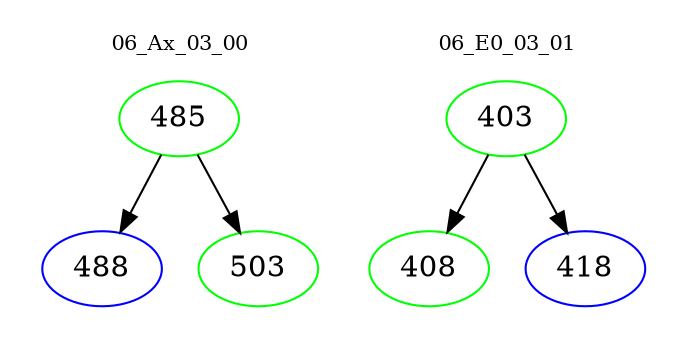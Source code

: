 digraph{
subgraph cluster_0 {
color = white
label = "06_Ax_03_00";
fontsize=10;
T0_485 [label="485", color="green"]
T0_485 -> T0_488 [color="black"]
T0_488 [label="488", color="blue"]
T0_485 -> T0_503 [color="black"]
T0_503 [label="503", color="green"]
}
subgraph cluster_1 {
color = white
label = "06_E0_03_01";
fontsize=10;
T1_403 [label="403", color="green"]
T1_403 -> T1_408 [color="black"]
T1_408 [label="408", color="green"]
T1_403 -> T1_418 [color="black"]
T1_418 [label="418", color="blue"]
}
}
